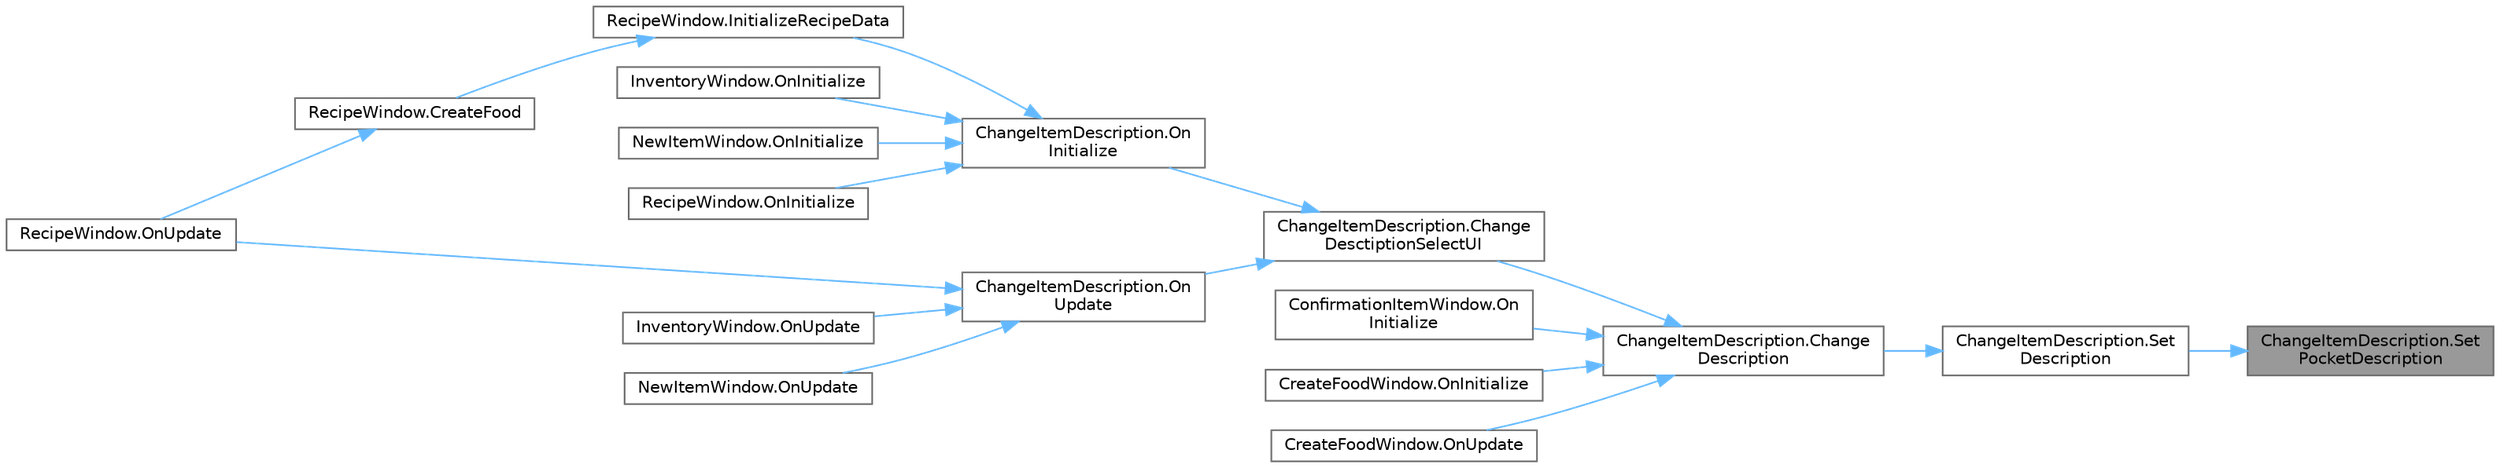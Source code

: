 digraph "ChangeItemDescription.SetPocketDescription"
{
 // LATEX_PDF_SIZE
  bgcolor="transparent";
  edge [fontname=Helvetica,fontsize=10,labelfontname=Helvetica,labelfontsize=10];
  node [fontname=Helvetica,fontsize=10,shape=box,height=0.2,width=0.4];
  rankdir="RL";
  Node1 [id="Node000001",label="ChangeItemDescription.Set\lPocketDescription",height=0.2,width=0.4,color="gray40", fillcolor="grey60", style="filled", fontcolor="black",tooltip=" "];
  Node1 -> Node2 [id="edge1_Node000001_Node000002",dir="back",color="steelblue1",style="solid",tooltip=" "];
  Node2 [id="Node000002",label="ChangeItemDescription.Set\lDescription",height=0.2,width=0.4,color="grey40", fillcolor="white", style="filled",URL="$class_change_item_description.html#a80f1cb0c60ae117de04d58a221747612",tooltip=" "];
  Node2 -> Node3 [id="edge2_Node000002_Node000003",dir="back",color="steelblue1",style="solid",tooltip=" "];
  Node3 [id="Node000003",label="ChangeItemDescription.Change\lDescription",height=0.2,width=0.4,color="grey40", fillcolor="white", style="filled",URL="$class_change_item_description.html#a2b30636ef288a5a11353836e028378ed",tooltip="引数アイテムIDを基に説明文を更新"];
  Node3 -> Node4 [id="edge3_Node000003_Node000004",dir="back",color="steelblue1",style="solid",tooltip=" "];
  Node4 [id="Node000004",label="ChangeItemDescription.Change\lDesctiptionSelectUI",height=0.2,width=0.4,color="grey40", fillcolor="white", style="filled",URL="$class_change_item_description.html#a8ea36af0b54755cf79893a9faf794392",tooltip="選択中のItemSlotDataを基に説明文を更新"];
  Node4 -> Node5 [id="edge4_Node000004_Node000005",dir="back",color="steelblue1",style="solid",tooltip=" "];
  Node5 [id="Node000005",label="ChangeItemDescription.On\lInitialize",height=0.2,width=0.4,color="grey40", fillcolor="white", style="filled",URL="$class_change_item_description.html#a372615885181314c2bf445cc29d00601",tooltip=" "];
  Node5 -> Node6 [id="edge5_Node000005_Node000006",dir="back",color="steelblue1",style="solid",tooltip=" "];
  Node6 [id="Node000006",label="RecipeWindow.InitializeRecipeData",height=0.2,width=0.4,color="grey40", fillcolor="white", style="filled",URL="$class_recipe_window.html#ad4eafb7e174f9c4fafa30a88ebe76a2d",tooltip=" "];
  Node6 -> Node7 [id="edge6_Node000006_Node000007",dir="back",color="steelblue1",style="solid",tooltip=" "];
  Node7 [id="Node000007",label="RecipeWindow.CreateFood",height=0.2,width=0.4,color="grey40", fillcolor="white", style="filled",URL="$class_recipe_window.html#ab3a9d5f3f65f42b3ba0007374b8b592b",tooltip=" "];
  Node7 -> Node8 [id="edge7_Node000007_Node000008",dir="back",color="steelblue1",style="solid",tooltip=" "];
  Node8 [id="Node000008",label="RecipeWindow.OnUpdate",height=0.2,width=0.4,color="grey40", fillcolor="white", style="filled",URL="$class_recipe_window.html#a91631656f295517aab1d288bc6a5ba8b",tooltip=" "];
  Node5 -> Node9 [id="edge8_Node000005_Node000009",dir="back",color="steelblue1",style="solid",tooltip=" "];
  Node9 [id="Node000009",label="InventoryWindow.OnInitialize",height=0.2,width=0.4,color="grey40", fillcolor="white", style="filled",URL="$class_inventory_window.html#a6abe077e96dcd738cf1861c93de55a60",tooltip=" "];
  Node5 -> Node10 [id="edge9_Node000005_Node000010",dir="back",color="steelblue1",style="solid",tooltip=" "];
  Node10 [id="Node000010",label="NewItemWindow.OnInitialize",height=0.2,width=0.4,color="grey40", fillcolor="white", style="filled",URL="$class_new_item_window.html#ad183bec63c6a4bd4ab06429128ab810f",tooltip=" "];
  Node5 -> Node11 [id="edge10_Node000005_Node000011",dir="back",color="steelblue1",style="solid",tooltip=" "];
  Node11 [id="Node000011",label="RecipeWindow.OnInitialize",height=0.2,width=0.4,color="grey40", fillcolor="white", style="filled",URL="$class_recipe_window.html#a0e9133c42b107372f56fb6a6e24e4cea",tooltip=" "];
  Node4 -> Node12 [id="edge11_Node000004_Node000012",dir="back",color="steelblue1",style="solid",tooltip=" "];
  Node12 [id="Node000012",label="ChangeItemDescription.On\lUpdate",height=0.2,width=0.4,color="grey40", fillcolor="white", style="filled",URL="$class_change_item_description.html#add800bb5c8e841af0e1e9365272e371e",tooltip=" "];
  Node12 -> Node13 [id="edge12_Node000012_Node000013",dir="back",color="steelblue1",style="solid",tooltip=" "];
  Node13 [id="Node000013",label="InventoryWindow.OnUpdate",height=0.2,width=0.4,color="grey40", fillcolor="white", style="filled",URL="$class_inventory_window.html#a735ed76fd07862674c24d7afa1f6fe21",tooltip=" "];
  Node12 -> Node14 [id="edge13_Node000012_Node000014",dir="back",color="steelblue1",style="solid",tooltip=" "];
  Node14 [id="Node000014",label="NewItemWindow.OnUpdate",height=0.2,width=0.4,color="grey40", fillcolor="white", style="filled",URL="$class_new_item_window.html#aa34ebf692699bb6f404d289a3142a7bb",tooltip=" "];
  Node12 -> Node8 [id="edge14_Node000012_Node000008",dir="back",color="steelblue1",style="solid",tooltip=" "];
  Node3 -> Node15 [id="edge15_Node000003_Node000015",dir="back",color="steelblue1",style="solid",tooltip=" "];
  Node15 [id="Node000015",label="ConfirmationItemWindow.On\lInitialize",height=0.2,width=0.4,color="grey40", fillcolor="white", style="filled",URL="$class_confirmation_item_window.html#acdc82ef8e40455a38444fc8649679b33",tooltip=" "];
  Node3 -> Node16 [id="edge16_Node000003_Node000016",dir="back",color="steelblue1",style="solid",tooltip=" "];
  Node16 [id="Node000016",label="CreateFoodWindow.OnInitialize",height=0.2,width=0.4,color="grey40", fillcolor="white", style="filled",URL="$class_create_food_window.html#a0c5756f960fa02c86581f7171c6b5452",tooltip=" "];
  Node3 -> Node17 [id="edge17_Node000003_Node000017",dir="back",color="steelblue1",style="solid",tooltip=" "];
  Node17 [id="Node000017",label="CreateFoodWindow.OnUpdate",height=0.2,width=0.4,color="grey40", fillcolor="white", style="filled",URL="$class_create_food_window.html#add6e26869c70228c376ff3531aee63dc",tooltip=" "];
}
